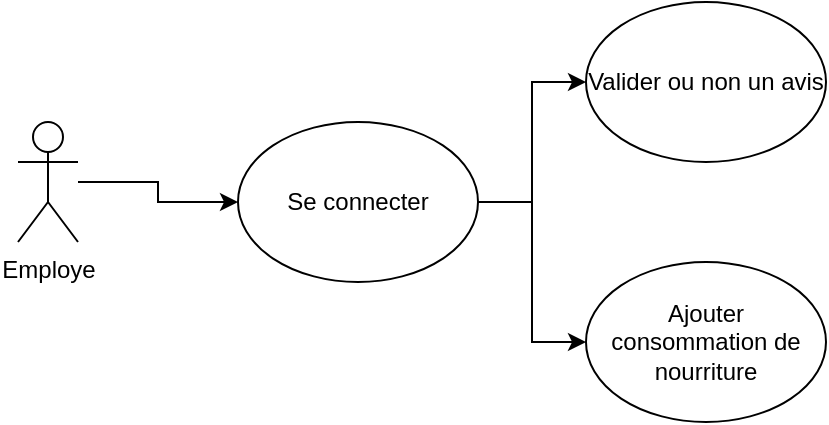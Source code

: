 <mxfile version="24.3.1" type="device">
  <diagram id="y1Pj0N5vEuCt9qAgNXof" name="Page-1">
    <mxGraphModel dx="1434" dy="746" grid="1" gridSize="10" guides="1" tooltips="1" connect="1" arrows="1" fold="1" page="1" pageScale="1" pageWidth="827" pageHeight="1169" math="0" shadow="0">
      <root>
        <mxCell id="0" />
        <mxCell id="1" parent="0" />
        <mxCell id="gX7fXIBJWiji3VZNEi87-7" style="edgeStyle=orthogonalEdgeStyle;rounded=0;orthogonalLoop=1;jettySize=auto;html=1;entryX=0;entryY=0.5;entryDx=0;entryDy=0;" edge="1" parent="1" source="gX7fXIBJWiji3VZNEi87-1" target="gX7fXIBJWiji3VZNEi87-2">
          <mxGeometry relative="1" as="geometry" />
        </mxCell>
        <mxCell id="gX7fXIBJWiji3VZNEi87-1" value="Employe" style="shape=umlActor;verticalLabelPosition=bottom;verticalAlign=top;html=1;outlineConnect=0;" vertex="1" parent="1">
          <mxGeometry x="130" y="390" width="30" height="60" as="geometry" />
        </mxCell>
        <mxCell id="gX7fXIBJWiji3VZNEi87-8" style="edgeStyle=orthogonalEdgeStyle;rounded=0;orthogonalLoop=1;jettySize=auto;html=1;entryX=0;entryY=0.5;entryDx=0;entryDy=0;" edge="1" parent="1" source="gX7fXIBJWiji3VZNEi87-2" target="gX7fXIBJWiji3VZNEi87-3">
          <mxGeometry relative="1" as="geometry" />
        </mxCell>
        <mxCell id="gX7fXIBJWiji3VZNEi87-9" style="edgeStyle=orthogonalEdgeStyle;rounded=0;orthogonalLoop=1;jettySize=auto;html=1;" edge="1" parent="1" source="gX7fXIBJWiji3VZNEi87-2" target="gX7fXIBJWiji3VZNEi87-4">
          <mxGeometry relative="1" as="geometry" />
        </mxCell>
        <mxCell id="gX7fXIBJWiji3VZNEi87-2" value="Se connecter" style="ellipse;whiteSpace=wrap;html=1;" vertex="1" parent="1">
          <mxGeometry x="240" y="390" width="120" height="80" as="geometry" />
        </mxCell>
        <mxCell id="gX7fXIBJWiji3VZNEi87-3" value="Valider ou non un avis" style="ellipse;whiteSpace=wrap;html=1;" vertex="1" parent="1">
          <mxGeometry x="414" y="330" width="120" height="80" as="geometry" />
        </mxCell>
        <mxCell id="gX7fXIBJWiji3VZNEi87-4" value="Ajouter consommation de nourriture" style="ellipse;whiteSpace=wrap;html=1;" vertex="1" parent="1">
          <mxGeometry x="414" y="460" width="120" height="80" as="geometry" />
        </mxCell>
      </root>
    </mxGraphModel>
  </diagram>
</mxfile>
